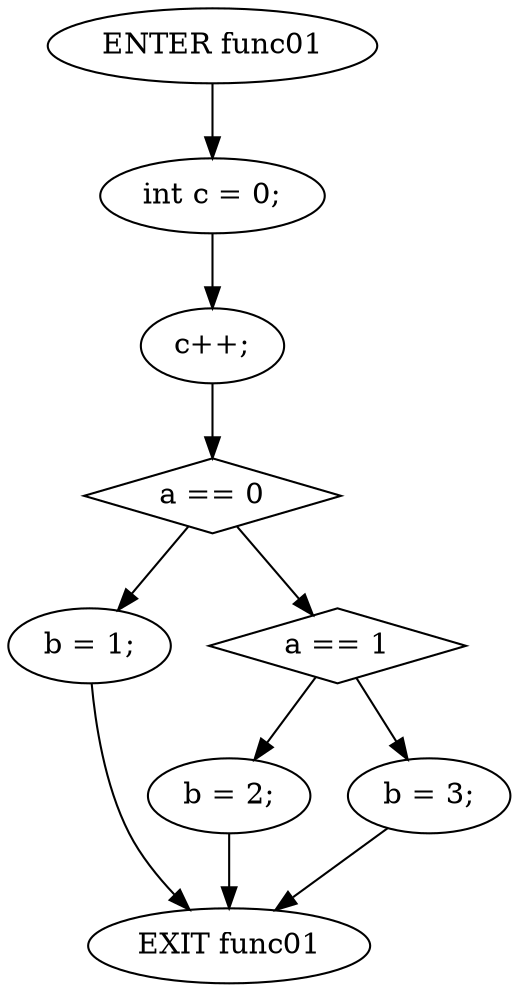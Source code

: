 digraph G {
  0 [ label="ENTER func01" ];
  1 [ label="EXIT func01" ];
  2 [ label="int c = 0;" ];
  3 [ label="c++;" ];
  4 [ shape="diamond" label="a == 0" ];
  5 [ label="b = 1;" ];
  6 [ shape="diamond" label="a == 1" ];
  7 [ label="b = 2;" ];
  8 [ label="b = 3;" ];
  0 -> 2;
  2 -> 3;
  3 -> 4;
  4 -> 5;
  4 -> 6;
  6 -> 7;
  6 -> 8;
  8 -> 1;
  7 -> 1;
  5 -> 1;
}

